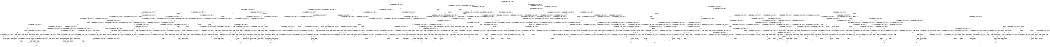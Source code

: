 digraph BCG {
size = "7, 10.5";
center = TRUE;
node [shape = circle];
0 [peripheries = 2];
0 -> 1 [label = "EX !0 !ATOMIC_EXCH_BRANCH (1, +1, TRUE, +0, 3, TRUE) !{}"];
0 -> 2 [label = "EX !2 !ATOMIC_EXCH_BRANCH (1, +1, TRUE, +1, 1, FALSE) !{}"];
0 -> 3 [label = "EX !1 !ATOMIC_EXCH_BRANCH (1, +0, TRUE, +0, 1, TRUE) !{}"];
1 -> 4 [label = "EX !2 !ATOMIC_EXCH_BRANCH (1, +1, TRUE, +1, 1, TRUE) !{0}"];
1 -> 5 [label = "EX !1 !ATOMIC_EXCH_BRANCH (1, +0, TRUE, +0, 1, FALSE) !{0}"];
1 -> 6 [label = "TERMINATE !0"];
2 -> 7 [label = "EX !0 !ATOMIC_EXCH_BRANCH (1, +1, TRUE, +0, 3, FALSE) !{0, 1, 2}"];
2 -> 8 [label = "EX !1 !ATOMIC_EXCH_BRANCH (1, +0, TRUE, +0, 1, FALSE) !{0, 1, 2}"];
2 -> 9 [label = "TERMINATE !2"];
2 -> 10 [label = "EX !0 !ATOMIC_EXCH_BRANCH (1, +1, TRUE, +0, 3, FALSE) !{0, 1, 2}"];
3 -> 11 [label = "EX !1 !ATOMIC_EXCH_BRANCH (1, +0, TRUE, +0, 1, TRUE) !{0, 1}"];
3 -> 12 [label = "EX !0 !ATOMIC_EXCH_BRANCH (1, +1, TRUE, +0, 3, TRUE) !{0, 1}"];
3 -> 13 [label = "EX !2 !ATOMIC_EXCH_BRANCH (1, +1, TRUE, +1, 1, FALSE) !{0, 1}"];
3 -> 14 [label = "EX !0 !ATOMIC_EXCH_BRANCH (1, +1, TRUE, +0, 3, TRUE) !{0, 1}"];
4 -> 15 [label = "EX !2 !ATOMIC_EXCH_BRANCH (1, +1, TRUE, +1, 1, TRUE) !{0, 1, 2}"];
4 -> 16 [label = "EX !1 !ATOMIC_EXCH_BRANCH (1, +0, TRUE, +0, 1, FALSE) !{0, 1, 2}"];
4 -> 17 [label = "TERMINATE !0"];
5 -> 18 [label = "EX !2 !ATOMIC_EXCH_BRANCH (1, +1, TRUE, +1, 1, FALSE) !{0, 1}"];
5 -> 19 [label = "TERMINATE !0"];
5 -> 20 [label = "TERMINATE !1"];
6 -> 21 [label = "EX !2 !ATOMIC_EXCH_BRANCH (1, +1, TRUE, +1, 1, TRUE) !{}"];
6 -> 22 [label = "EX !1 !ATOMIC_EXCH_BRANCH (1, +0, TRUE, +0, 1, FALSE) !{}"];
7 -> 23 [label = "EX !0 !ATOMIC_EXCH_BRANCH (1, +0, TRUE, +1, 1, TRUE) !{0, 1, 2}"];
7 -> 24 [label = "EX !1 !ATOMIC_EXCH_BRANCH (1, +0, TRUE, +0, 1, FALSE) !{0, 1, 2}"];
7 -> 25 [label = "TERMINATE !2"];
7 -> 26 [label = "EX !0 !ATOMIC_EXCH_BRANCH (1, +0, TRUE, +1, 1, TRUE) !{0, 1, 2}"];
8 -> 27 [label = "EX !0 !ATOMIC_EXCH_BRANCH (1, +1, TRUE, +0, 3, TRUE) !{0, 1, 2}"];
8 -> 28 [label = "TERMINATE !2"];
8 -> 29 [label = "TERMINATE !1"];
8 -> 30 [label = "EX !0 !ATOMIC_EXCH_BRANCH (1, +1, TRUE, +0, 3, TRUE) !{0, 1, 2}"];
9 -> 31 [label = "EX !0 !ATOMIC_EXCH_BRANCH (1, +1, TRUE, +0, 3, FALSE) !{0, 1}"];
9 -> 32 [label = "EX !1 !ATOMIC_EXCH_BRANCH (1, +0, TRUE, +0, 1, FALSE) !{0, 1}"];
9 -> 33 [label = "EX !0 !ATOMIC_EXCH_BRANCH (1, +1, TRUE, +0, 3, FALSE) !{0, 1}"];
10 -> 34 [label = "EX !1 !ATOMIC_EXCH_BRANCH (1, +0, TRUE, +0, 1, FALSE) !{0, 1, 2}"];
10 -> 26 [label = "EX !0 !ATOMIC_EXCH_BRANCH (1, +0, TRUE, +1, 1, TRUE) !{0, 1, 2}"];
10 -> 35 [label = "EX !1 !ATOMIC_EXCH_BRANCH (1, +0, TRUE, +0, 1, FALSE) !{0, 1, 2}"];
10 -> 36 [label = "TERMINATE !2"];
11 -> 11 [label = "EX !1 !ATOMIC_EXCH_BRANCH (1, +0, TRUE, +0, 1, TRUE) !{0, 1}"];
11 -> 12 [label = "EX !0 !ATOMIC_EXCH_BRANCH (1, +1, TRUE, +0, 3, TRUE) !{0, 1}"];
11 -> 13 [label = "EX !2 !ATOMIC_EXCH_BRANCH (1, +1, TRUE, +1, 1, FALSE) !{0, 1}"];
11 -> 14 [label = "EX !0 !ATOMIC_EXCH_BRANCH (1, +1, TRUE, +0, 3, TRUE) !{0, 1}"];
12 -> 37 [label = "EX !1 !ATOMIC_EXCH_BRANCH (1, +0, TRUE, +0, 1, FALSE) !{0, 1}"];
12 -> 38 [label = "EX !2 !ATOMIC_EXCH_BRANCH (1, +1, TRUE, +1, 1, TRUE) !{0, 1}"];
12 -> 39 [label = "TERMINATE !0"];
13 -> 8 [label = "EX !1 !ATOMIC_EXCH_BRANCH (1, +0, TRUE, +0, 1, FALSE) !{0, 1, 2}"];
13 -> 40 [label = "EX !0 !ATOMIC_EXCH_BRANCH (1, +1, TRUE, +0, 3, FALSE) !{0, 1, 2}"];
13 -> 41 [label = "TERMINATE !2"];
13 -> 42 [label = "EX !0 !ATOMIC_EXCH_BRANCH (1, +1, TRUE, +0, 3, FALSE) !{0, 1, 2}"];
14 -> 43 [label = "EX !1 !ATOMIC_EXCH_BRANCH (1, +0, TRUE, +0, 1, FALSE) !{0, 1}"];
14 -> 44 [label = "EX !1 !ATOMIC_EXCH_BRANCH (1, +0, TRUE, +0, 1, FALSE) !{0, 1}"];
14 -> 45 [label = "EX !2 !ATOMIC_EXCH_BRANCH (1, +1, TRUE, +1, 1, TRUE) !{0, 1}"];
14 -> 46 [label = "TERMINATE !0"];
15 -> 15 [label = "EX !2 !ATOMIC_EXCH_BRANCH (1, +1, TRUE, +1, 1, TRUE) !{0, 1, 2}"];
15 -> 16 [label = "EX !1 !ATOMIC_EXCH_BRANCH (1, +0, TRUE, +0, 1, FALSE) !{0, 1, 2}"];
15 -> 17 [label = "TERMINATE !0"];
16 -> 27 [label = "EX !2 !ATOMIC_EXCH_BRANCH (1, +1, TRUE, +1, 1, FALSE) !{0, 1, 2}"];
16 -> 47 [label = "TERMINATE !0"];
16 -> 48 [label = "TERMINATE !1"];
17 -> 49 [label = "EX !2 !ATOMIC_EXCH_BRANCH (1, +1, TRUE, +1, 1, TRUE) !{1, 2}"];
17 -> 50 [label = "EX !1 !ATOMIC_EXCH_BRANCH (1, +0, TRUE, +0, 1, FALSE) !{1, 2}"];
17 -> 51 [label = "EX !1 !ATOMIC_EXCH_BRANCH (1, +0, TRUE, +0, 1, FALSE) !{1, 2}"];
18 -> 52 [label = "TERMINATE !0"];
18 -> 53 [label = "TERMINATE !2"];
18 -> 54 [label = "TERMINATE !1"];
19 -> 55 [label = "EX !2 !ATOMIC_EXCH_BRANCH (1, +1, TRUE, +1, 1, FALSE) !{1}"];
19 -> 56 [label = "TERMINATE !1"];
20 -> 57 [label = "EX !2 !ATOMIC_EXCH_BRANCH (1, +1, TRUE, +1, 1, FALSE) !{0}"];
20 -> 58 [label = "TERMINATE !0"];
21 -> 49 [label = "EX !2 !ATOMIC_EXCH_BRANCH (1, +1, TRUE, +1, 1, TRUE) !{1, 2}"];
21 -> 50 [label = "EX !1 !ATOMIC_EXCH_BRANCH (1, +0, TRUE, +0, 1, FALSE) !{1, 2}"];
21 -> 51 [label = "EX !1 !ATOMIC_EXCH_BRANCH (1, +0, TRUE, +0, 1, FALSE) !{1, 2}"];
22 -> 55 [label = "EX !2 !ATOMIC_EXCH_BRANCH (1, +1, TRUE, +1, 1, FALSE) !{1}"];
22 -> 56 [label = "TERMINATE !1"];
23 -> 59 [label = "EX !0 !ATOMIC_EXCH_BRANCH (1, +1, TRUE, +0, 3, TRUE) !{0, 1, 2}"];
23 -> 60 [label = "EX !1 !ATOMIC_EXCH_BRANCH (1, +0, TRUE, +0, 1, TRUE) !{0, 1, 2}"];
23 -> 61 [label = "TERMINATE !2"];
23 -> 62 [label = "EX !0 !ATOMIC_EXCH_BRANCH (1, +1, TRUE, +0, 3, TRUE) !{0, 1, 2}"];
24 -> 63 [label = "EX !0 !ATOMIC_EXCH_BRANCH (1, +0, TRUE, +1, 1, FALSE) !{0, 1, 2}"];
24 -> 64 [label = "TERMINATE !2"];
24 -> 65 [label = "TERMINATE !1"];
24 -> 66 [label = "EX !0 !ATOMIC_EXCH_BRANCH (1, +0, TRUE, +1, 1, FALSE) !{0, 1, 2}"];
25 -> 67 [label = "EX !0 !ATOMIC_EXCH_BRANCH (1, +0, TRUE, +1, 1, TRUE) !{0, 1}"];
25 -> 68 [label = "EX !1 !ATOMIC_EXCH_BRANCH (1, +0, TRUE, +0, 1, FALSE) !{0, 1}"];
25 -> 69 [label = "EX !0 !ATOMIC_EXCH_BRANCH (1, +0, TRUE, +1, 1, TRUE) !{0, 1}"];
26 -> 70 [label = "EX !1 !ATOMIC_EXCH_BRANCH (1, +0, TRUE, +0, 1, TRUE) !{0, 1, 2}"];
26 -> 62 [label = "EX !0 !ATOMIC_EXCH_BRANCH (1, +1, TRUE, +0, 3, TRUE) !{0, 1, 2}"];
26 -> 71 [label = "EX !1 !ATOMIC_EXCH_BRANCH (1, +0, TRUE, +0, 1, TRUE) !{0, 1, 2}"];
26 -> 72 [label = "TERMINATE !2"];
27 -> 52 [label = "TERMINATE !0"];
27 -> 53 [label = "TERMINATE !2"];
27 -> 54 [label = "TERMINATE !1"];
28 -> 73 [label = "EX !0 !ATOMIC_EXCH_BRANCH (1, +1, TRUE, +0, 3, TRUE) !{0, 1}"];
28 -> 74 [label = "TERMINATE !1"];
28 -> 75 [label = "EX !0 !ATOMIC_EXCH_BRANCH (1, +1, TRUE, +0, 3, TRUE) !{0, 1}"];
29 -> 76 [label = "EX !0 !ATOMIC_EXCH_BRANCH (1, +1, TRUE, +0, 3, TRUE) !{0, 2}"];
29 -> 77 [label = "TERMINATE !2"];
29 -> 78 [label = "EX !0 !ATOMIC_EXCH_BRANCH (1, +1, TRUE, +0, 3, TRUE) !{0, 2}"];
30 -> 79 [label = "TERMINATE !0"];
30 -> 80 [label = "TERMINATE !2"];
30 -> 81 [label = "TERMINATE !1"];
31 -> 67 [label = "EX !0 !ATOMIC_EXCH_BRANCH (1, +0, TRUE, +1, 1, TRUE) !{0, 1}"];
31 -> 68 [label = "EX !1 !ATOMIC_EXCH_BRANCH (1, +0, TRUE, +0, 1, FALSE) !{0, 1}"];
31 -> 69 [label = "EX !0 !ATOMIC_EXCH_BRANCH (1, +0, TRUE, +1, 1, TRUE) !{0, 1}"];
32 -> 73 [label = "EX !0 !ATOMIC_EXCH_BRANCH (1, +1, TRUE, +0, 3, TRUE) !{0, 1}"];
32 -> 74 [label = "TERMINATE !1"];
32 -> 75 [label = "EX !0 !ATOMIC_EXCH_BRANCH (1, +1, TRUE, +0, 3, TRUE) !{0, 1}"];
33 -> 82 [label = "EX !1 !ATOMIC_EXCH_BRANCH (1, +0, TRUE, +0, 1, FALSE) !{0, 1}"];
33 -> 69 [label = "EX !0 !ATOMIC_EXCH_BRANCH (1, +0, TRUE, +1, 1, TRUE) !{0, 1}"];
33 -> 83 [label = "EX !1 !ATOMIC_EXCH_BRANCH (1, +0, TRUE, +0, 1, FALSE) !{0, 1}"];
34 -> 84 [label = "EX !0 !ATOMIC_EXCH_BRANCH (1, +0, TRUE, +1, 1, FALSE) !{0, 1, 2}"];
34 -> 85 [label = "TERMINATE !2"];
34 -> 86 [label = "TERMINATE !1"];
35 -> 66 [label = "EX !0 !ATOMIC_EXCH_BRANCH (1, +0, TRUE, +1, 1, FALSE) !{0, 1, 2}"];
35 -> 87 [label = "TERMINATE !2"];
35 -> 88 [label = "TERMINATE !1"];
36 -> 89 [label = "EX !0 !ATOMIC_EXCH_BRANCH (1, +0, TRUE, +1, 1, TRUE) !{0, 1}"];
36 -> 90 [label = "EX !1 !ATOMIC_EXCH_BRANCH (1, +0, TRUE, +0, 1, FALSE) !{0, 1}"];
37 -> 18 [label = "EX !2 !ATOMIC_EXCH_BRANCH (1, +1, TRUE, +1, 1, FALSE) !{0, 1}"];
37 -> 19 [label = "TERMINATE !0"];
37 -> 20 [label = "TERMINATE !1"];
38 -> 16 [label = "EX !1 !ATOMIC_EXCH_BRANCH (1, +0, TRUE, +0, 1, FALSE) !{0, 1, 2}"];
38 -> 91 [label = "EX !2 !ATOMIC_EXCH_BRANCH (1, +1, TRUE, +1, 1, TRUE) !{0, 1, 2}"];
38 -> 92 [label = "TERMINATE !0"];
39 -> 93 [label = "EX !1 !ATOMIC_EXCH_BRANCH (1, +0, TRUE, +0, 1, FALSE) !{1}"];
39 -> 94 [label = "EX !2 !ATOMIC_EXCH_BRANCH (1, +1, TRUE, +1, 1, TRUE) !{1}"];
39 -> 95 [label = "EX !1 !ATOMIC_EXCH_BRANCH (1, +0, TRUE, +0, 1, FALSE) !{1}"];
40 -> 96 [label = "EX !0 !ATOMIC_EXCH_BRANCH (1, +0, TRUE, +1, 1, TRUE) !{0, 1, 2}"];
40 -> 24 [label = "EX !1 !ATOMIC_EXCH_BRANCH (1, +0, TRUE, +0, 1, FALSE) !{0, 1, 2}"];
40 -> 97 [label = "TERMINATE !2"];
40 -> 98 [label = "EX !0 !ATOMIC_EXCH_BRANCH (1, +0, TRUE, +1, 1, TRUE) !{0, 1, 2}"];
41 -> 32 [label = "EX !1 !ATOMIC_EXCH_BRANCH (1, +0, TRUE, +0, 1, FALSE) !{0, 1}"];
41 -> 99 [label = "EX !0 !ATOMIC_EXCH_BRANCH (1, +1, TRUE, +0, 3, FALSE) !{0, 1}"];
41 -> 100 [label = "EX !0 !ATOMIC_EXCH_BRANCH (1, +1, TRUE, +0, 3, FALSE) !{0, 1}"];
42 -> 34 [label = "EX !1 !ATOMIC_EXCH_BRANCH (1, +0, TRUE, +0, 1, FALSE) !{0, 1, 2}"];
42 -> 98 [label = "EX !0 !ATOMIC_EXCH_BRANCH (1, +0, TRUE, +1, 1, TRUE) !{0, 1, 2}"];
42 -> 35 [label = "EX !1 !ATOMIC_EXCH_BRANCH (1, +0, TRUE, +0, 1, FALSE) !{0, 1, 2}"];
42 -> 101 [label = "TERMINATE !2"];
43 -> 102 [label = "EX !2 !ATOMIC_EXCH_BRANCH (1, +1, TRUE, +1, 1, FALSE) !{0, 1}"];
43 -> 103 [label = "TERMINATE !0"];
43 -> 104 [label = "TERMINATE !1"];
44 -> 105 [label = "EX !2 !ATOMIC_EXCH_BRANCH (1, +1, TRUE, +1, 1, FALSE) !{0, 1}"];
44 -> 106 [label = "TERMINATE !0"];
44 -> 107 [label = "TERMINATE !1"];
45 -> 108 [label = "EX !1 !ATOMIC_EXCH_BRANCH (1, +0, TRUE, +0, 1, FALSE) !{0, 1, 2}"];
45 -> 109 [label = "EX !2 !ATOMIC_EXCH_BRANCH (1, +1, TRUE, +1, 1, TRUE) !{0, 1, 2}"];
45 -> 110 [label = "TERMINATE !0"];
46 -> 111 [label = "EX !1 !ATOMIC_EXCH_BRANCH (1, +0, TRUE, +0, 1, FALSE) !{1}"];
46 -> 112 [label = "EX !2 !ATOMIC_EXCH_BRANCH (1, +1, TRUE, +1, 1, TRUE) !{1}"];
47 -> 113 [label = "EX !2 !ATOMIC_EXCH_BRANCH (1, +1, TRUE, +1, 1, FALSE) !{1, 2}"];
47 -> 114 [label = "TERMINATE !1"];
48 -> 76 [label = "EX !2 !ATOMIC_EXCH_BRANCH (1, +1, TRUE, +1, 1, FALSE) !{0, 2}"];
48 -> 115 [label = "TERMINATE !0"];
49 -> 49 [label = "EX !2 !ATOMIC_EXCH_BRANCH (1, +1, TRUE, +1, 1, TRUE) !{1, 2}"];
49 -> 50 [label = "EX !1 !ATOMIC_EXCH_BRANCH (1, +0, TRUE, +0, 1, FALSE) !{1, 2}"];
49 -> 51 [label = "EX !1 !ATOMIC_EXCH_BRANCH (1, +0, TRUE, +0, 1, FALSE) !{1, 2}"];
50 -> 113 [label = "EX !2 !ATOMIC_EXCH_BRANCH (1, +1, TRUE, +1, 1, FALSE) !{1, 2}"];
50 -> 114 [label = "TERMINATE !1"];
51 -> 116 [label = "EX !2 !ATOMIC_EXCH_BRANCH (1, +1, TRUE, +1, 1, FALSE) !{1, 2}"];
51 -> 117 [label = "EX !2 !ATOMIC_EXCH_BRANCH (1, +1, TRUE, +1, 1, FALSE) !{1, 2}"];
51 -> 118 [label = "TERMINATE !1"];
52 -> 119 [label = "TERMINATE !2"];
52 -> 120 [label = "TERMINATE !1"];
53 -> 121 [label = "TERMINATE !0"];
53 -> 122 [label = "TERMINATE !1"];
54 -> 123 [label = "TERMINATE !0"];
54 -> 124 [label = "TERMINATE !2"];
55 -> 119 [label = "TERMINATE !2"];
55 -> 120 [label = "TERMINATE !1"];
56 -> 125 [label = "EX !2 !ATOMIC_EXCH_BRANCH (1, +1, TRUE, +1, 1, FALSE) !{}"];
57 -> 123 [label = "TERMINATE !0"];
57 -> 124 [label = "TERMINATE !2"];
58 -> 125 [label = "EX !2 !ATOMIC_EXCH_BRANCH (1, +1, TRUE, +1, 1, FALSE) !{}"];
59 -> 126 [label = "EX !1 !ATOMIC_EXCH_BRANCH (1, +0, TRUE, +0, 1, FALSE) !{0, 1, 2}"];
59 -> 127 [label = "TERMINATE !0"];
59 -> 128 [label = "TERMINATE !2"];
60 -> 129 [label = "EX !0 !ATOMIC_EXCH_BRANCH (1, +1, TRUE, +0, 3, TRUE) !{0, 1, 2}"];
60 -> 60 [label = "EX !1 !ATOMIC_EXCH_BRANCH (1, +0, TRUE, +0, 1, TRUE) !{0, 1, 2}"];
60 -> 130 [label = "TERMINATE !2"];
60 -> 131 [label = "EX !0 !ATOMIC_EXCH_BRANCH (1, +1, TRUE, +0, 3, TRUE) !{0, 1, 2}"];
61 -> 132 [label = "EX !0 !ATOMIC_EXCH_BRANCH (1, +1, TRUE, +0, 3, TRUE) !{0, 1}"];
61 -> 133 [label = "EX !1 !ATOMIC_EXCH_BRANCH (1, +0, TRUE, +0, 1, TRUE) !{0, 1}"];
61 -> 134 [label = "EX !0 !ATOMIC_EXCH_BRANCH (1, +1, TRUE, +0, 3, TRUE) !{0, 1}"];
62 -> 135 [label = "EX !1 !ATOMIC_EXCH_BRANCH (1, +0, TRUE, +0, 1, FALSE) !{0, 1, 2}"];
62 -> 136 [label = "EX !1 !ATOMIC_EXCH_BRANCH (1, +0, TRUE, +0, 1, FALSE) !{0, 1, 2}"];
62 -> 137 [label = "TERMINATE !0"];
62 -> 138 [label = "TERMINATE !2"];
63 -> 139 [label = "TERMINATE !0"];
63 -> 140 [label = "TERMINATE !2"];
63 -> 141 [label = "TERMINATE !1"];
64 -> 142 [label = "EX !0 !ATOMIC_EXCH_BRANCH (1, +0, TRUE, +1, 1, FALSE) !{0, 1}"];
64 -> 143 [label = "TERMINATE !1"];
64 -> 144 [label = "EX !0 !ATOMIC_EXCH_BRANCH (1, +0, TRUE, +1, 1, FALSE) !{0, 1}"];
65 -> 145 [label = "EX !0 !ATOMIC_EXCH_BRANCH (1, +0, TRUE, +1, 1, FALSE) !{0, 2}"];
65 -> 146 [label = "TERMINATE !2"];
65 -> 147 [label = "EX !0 !ATOMIC_EXCH_BRANCH (1, +0, TRUE, +1, 1, FALSE) !{0, 2}"];
66 -> 148 [label = "TERMINATE !0"];
66 -> 149 [label = "TERMINATE !2"];
66 -> 150 [label = "TERMINATE !1"];
67 -> 132 [label = "EX !0 !ATOMIC_EXCH_BRANCH (1, +1, TRUE, +0, 3, TRUE) !{0, 1}"];
67 -> 133 [label = "EX !1 !ATOMIC_EXCH_BRANCH (1, +0, TRUE, +0, 1, TRUE) !{0, 1}"];
67 -> 134 [label = "EX !0 !ATOMIC_EXCH_BRANCH (1, +1, TRUE, +0, 3, TRUE) !{0, 1}"];
68 -> 142 [label = "EX !0 !ATOMIC_EXCH_BRANCH (1, +0, TRUE, +1, 1, FALSE) !{0, 1}"];
68 -> 143 [label = "TERMINATE !1"];
68 -> 144 [label = "EX !0 !ATOMIC_EXCH_BRANCH (1, +0, TRUE, +1, 1, FALSE) !{0, 1}"];
69 -> 151 [label = "EX !1 !ATOMIC_EXCH_BRANCH (1, +0, TRUE, +0, 1, TRUE) !{0, 1}"];
69 -> 134 [label = "EX !0 !ATOMIC_EXCH_BRANCH (1, +1, TRUE, +0, 3, TRUE) !{0, 1}"];
69 -> 152 [label = "EX !1 !ATOMIC_EXCH_BRANCH (1, +0, TRUE, +0, 1, TRUE) !{0, 1}"];
70 -> 153 [label = "EX !0 !ATOMIC_EXCH_BRANCH (1, +1, TRUE, +0, 3, TRUE) !{0, 1, 2}"];
70 -> 70 [label = "EX !1 !ATOMIC_EXCH_BRANCH (1, +0, TRUE, +0, 1, TRUE) !{0, 1, 2}"];
70 -> 154 [label = "TERMINATE !2"];
71 -> 70 [label = "EX !1 !ATOMIC_EXCH_BRANCH (1, +0, TRUE, +0, 1, TRUE) !{0, 1, 2}"];
71 -> 131 [label = "EX !0 !ATOMIC_EXCH_BRANCH (1, +1, TRUE, +0, 3, TRUE) !{0, 1, 2}"];
71 -> 71 [label = "EX !1 !ATOMIC_EXCH_BRANCH (1, +0, TRUE, +0, 1, TRUE) !{0, 1, 2}"];
71 -> 155 [label = "TERMINATE !2"];
72 -> 156 [label = "EX !0 !ATOMIC_EXCH_BRANCH (1, +1, TRUE, +0, 3, TRUE) !{0, 1}"];
72 -> 157 [label = "EX !1 !ATOMIC_EXCH_BRANCH (1, +0, TRUE, +0, 1, TRUE) !{0, 1}"];
73 -> 121 [label = "TERMINATE !0"];
73 -> 122 [label = "TERMINATE !1"];
74 -> 158 [label = "EX !0 !ATOMIC_EXCH_BRANCH (1, +1, TRUE, +0, 3, TRUE) !{0}"];
74 -> 159 [label = "EX !0 !ATOMIC_EXCH_BRANCH (1, +1, TRUE, +0, 3, TRUE) !{0}"];
75 -> 160 [label = "TERMINATE !0"];
75 -> 161 [label = "TERMINATE !1"];
76 -> 123 [label = "TERMINATE !0"];
76 -> 124 [label = "TERMINATE !2"];
77 -> 158 [label = "EX !0 !ATOMIC_EXCH_BRANCH (1, +1, TRUE, +0, 3, TRUE) !{0}"];
77 -> 159 [label = "EX !0 !ATOMIC_EXCH_BRANCH (1, +1, TRUE, +0, 3, TRUE) !{0}"];
78 -> 162 [label = "TERMINATE !0"];
78 -> 163 [label = "TERMINATE !2"];
79 -> 164 [label = "TERMINATE !2"];
79 -> 165 [label = "TERMINATE !1"];
80 -> 166 [label = "TERMINATE !0"];
80 -> 167 [label = "TERMINATE !1"];
81 -> 168 [label = "TERMINATE !0"];
81 -> 169 [label = "TERMINATE !2"];
82 -> 170 [label = "EX !0 !ATOMIC_EXCH_BRANCH (1, +0, TRUE, +1, 1, FALSE) !{0, 1}"];
82 -> 171 [label = "TERMINATE !1"];
82 -> 144 [label = "EX !0 !ATOMIC_EXCH_BRANCH (1, +0, TRUE, +1, 1, FALSE) !{0, 1}"];
83 -> 144 [label = "EX !0 !ATOMIC_EXCH_BRANCH (1, +0, TRUE, +1, 1, FALSE) !{0, 1}"];
83 -> 172 [label = "TERMINATE !1"];
84 -> 173 [label = "TERMINATE !0"];
84 -> 174 [label = "TERMINATE !2"];
84 -> 175 [label = "TERMINATE !1"];
85 -> 176 [label = "EX !0 !ATOMIC_EXCH_BRANCH (1, +0, TRUE, +1, 1, FALSE) !{0, 1}"];
85 -> 177 [label = "TERMINATE !1"];
86 -> 178 [label = "EX !0 !ATOMIC_EXCH_BRANCH (1, +0, TRUE, +1, 1, FALSE) !{0, 2}"];
86 -> 179 [label = "TERMINATE !2"];
87 -> 180 [label = "EX !0 !ATOMIC_EXCH_BRANCH (1, +0, TRUE, +1, 1, FALSE) !{0, 1}"];
87 -> 181 [label = "TERMINATE !1"];
88 -> 182 [label = "EX !0 !ATOMIC_EXCH_BRANCH (1, +0, TRUE, +1, 1, FALSE) !{0, 2}"];
88 -> 183 [label = "TERMINATE !2"];
89 -> 156 [label = "EX !0 !ATOMIC_EXCH_BRANCH (1, +1, TRUE, +0, 3, TRUE) !{0, 1}"];
89 -> 157 [label = "EX !1 !ATOMIC_EXCH_BRANCH (1, +0, TRUE, +0, 1, TRUE) !{0, 1}"];
90 -> 180 [label = "EX !0 !ATOMIC_EXCH_BRANCH (1, +0, TRUE, +1, 1, FALSE) !{0, 1}"];
90 -> 181 [label = "TERMINATE !1"];
91 -> 16 [label = "EX !1 !ATOMIC_EXCH_BRANCH (1, +0, TRUE, +0, 1, FALSE) !{0, 1, 2}"];
91 -> 91 [label = "EX !2 !ATOMIC_EXCH_BRANCH (1, +1, TRUE, +1, 1, TRUE) !{0, 1, 2}"];
91 -> 92 [label = "TERMINATE !0"];
92 -> 50 [label = "EX !1 !ATOMIC_EXCH_BRANCH (1, +0, TRUE, +0, 1, FALSE) !{1, 2}"];
92 -> 184 [label = "EX !2 !ATOMIC_EXCH_BRANCH (1, +1, TRUE, +1, 1, TRUE) !{1, 2}"];
92 -> 51 [label = "EX !1 !ATOMIC_EXCH_BRANCH (1, +0, TRUE, +0, 1, FALSE) !{1, 2}"];
93 -> 55 [label = "EX !2 !ATOMIC_EXCH_BRANCH (1, +1, TRUE, +1, 1, FALSE) !{1}"];
93 -> 56 [label = "TERMINATE !1"];
94 -> 50 [label = "EX !1 !ATOMIC_EXCH_BRANCH (1, +0, TRUE, +0, 1, FALSE) !{1, 2}"];
94 -> 184 [label = "EX !2 !ATOMIC_EXCH_BRANCH (1, +1, TRUE, +1, 1, TRUE) !{1, 2}"];
94 -> 51 [label = "EX !1 !ATOMIC_EXCH_BRANCH (1, +0, TRUE, +0, 1, FALSE) !{1, 2}"];
95 -> 185 [label = "EX !2 !ATOMIC_EXCH_BRANCH (1, +1, TRUE, +1, 1, FALSE) !{1}"];
95 -> 186 [label = "TERMINATE !1"];
96 -> 129 [label = "EX !0 !ATOMIC_EXCH_BRANCH (1, +1, TRUE, +0, 3, TRUE) !{0, 1, 2}"];
96 -> 60 [label = "EX !1 !ATOMIC_EXCH_BRANCH (1, +0, TRUE, +0, 1, TRUE) !{0, 1, 2}"];
96 -> 130 [label = "TERMINATE !2"];
96 -> 131 [label = "EX !0 !ATOMIC_EXCH_BRANCH (1, +1, TRUE, +0, 3, TRUE) !{0, 1, 2}"];
97 -> 187 [label = "EX !0 !ATOMIC_EXCH_BRANCH (1, +0, TRUE, +1, 1, TRUE) !{0, 1}"];
97 -> 68 [label = "EX !1 !ATOMIC_EXCH_BRANCH (1, +0, TRUE, +0, 1, FALSE) !{0, 1}"];
97 -> 188 [label = "EX !0 !ATOMIC_EXCH_BRANCH (1, +0, TRUE, +1, 1, TRUE) !{0, 1}"];
98 -> 70 [label = "EX !1 !ATOMIC_EXCH_BRANCH (1, +0, TRUE, +0, 1, TRUE) !{0, 1, 2}"];
98 -> 131 [label = "EX !0 !ATOMIC_EXCH_BRANCH (1, +1, TRUE, +0, 3, TRUE) !{0, 1, 2}"];
98 -> 71 [label = "EX !1 !ATOMIC_EXCH_BRANCH (1, +0, TRUE, +0, 1, TRUE) !{0, 1, 2}"];
98 -> 155 [label = "TERMINATE !2"];
99 -> 187 [label = "EX !0 !ATOMIC_EXCH_BRANCH (1, +0, TRUE, +1, 1, TRUE) !{0, 1}"];
99 -> 68 [label = "EX !1 !ATOMIC_EXCH_BRANCH (1, +0, TRUE, +0, 1, FALSE) !{0, 1}"];
99 -> 188 [label = "EX !0 !ATOMIC_EXCH_BRANCH (1, +0, TRUE, +1, 1, TRUE) !{0, 1}"];
100 -> 82 [label = "EX !1 !ATOMIC_EXCH_BRANCH (1, +0, TRUE, +0, 1, FALSE) !{0, 1}"];
100 -> 188 [label = "EX !0 !ATOMIC_EXCH_BRANCH (1, +0, TRUE, +1, 1, TRUE) !{0, 1}"];
100 -> 83 [label = "EX !1 !ATOMIC_EXCH_BRANCH (1, +0, TRUE, +0, 1, FALSE) !{0, 1}"];
101 -> 189 [label = "EX !0 !ATOMIC_EXCH_BRANCH (1, +0, TRUE, +1, 1, TRUE) !{0, 1}"];
101 -> 90 [label = "EX !1 !ATOMIC_EXCH_BRANCH (1, +0, TRUE, +0, 1, FALSE) !{0, 1}"];
102 -> 190 [label = "TERMINATE !0"];
102 -> 191 [label = "TERMINATE !2"];
102 -> 192 [label = "TERMINATE !1"];
103 -> 193 [label = "EX !2 !ATOMIC_EXCH_BRANCH (1, +1, TRUE, +1, 1, FALSE) !{1}"];
103 -> 194 [label = "TERMINATE !1"];
104 -> 195 [label = "EX !2 !ATOMIC_EXCH_BRANCH (1, +1, TRUE, +1, 1, FALSE) !{0}"];
104 -> 196 [label = "TERMINATE !0"];
105 -> 197 [label = "TERMINATE !0"];
105 -> 198 [label = "TERMINATE !2"];
105 -> 199 [label = "TERMINATE !1"];
106 -> 200 [label = "EX !2 !ATOMIC_EXCH_BRANCH (1, +1, TRUE, +1, 1, FALSE) !{1}"];
106 -> 201 [label = "TERMINATE !1"];
107 -> 202 [label = "EX !2 !ATOMIC_EXCH_BRANCH (1, +1, TRUE, +1, 1, FALSE) !{0}"];
107 -> 203 [label = "TERMINATE !0"];
108 -> 204 [label = "EX !2 !ATOMIC_EXCH_BRANCH (1, +1, TRUE, +1, 1, FALSE) !{0, 1, 2}"];
108 -> 205 [label = "TERMINATE !0"];
108 -> 206 [label = "TERMINATE !1"];
109 -> 108 [label = "EX !1 !ATOMIC_EXCH_BRANCH (1, +0, TRUE, +0, 1, FALSE) !{0, 1, 2}"];
109 -> 109 [label = "EX !2 !ATOMIC_EXCH_BRANCH (1, +1, TRUE, +1, 1, TRUE) !{0, 1, 2}"];
109 -> 110 [label = "TERMINATE !0"];
110 -> 207 [label = "EX !1 !ATOMIC_EXCH_BRANCH (1, +0, TRUE, +0, 1, FALSE) !{1, 2}"];
110 -> 208 [label = "EX !2 !ATOMIC_EXCH_BRANCH (1, +1, TRUE, +1, 1, TRUE) !{1, 2}"];
111 -> 200 [label = "EX !2 !ATOMIC_EXCH_BRANCH (1, +1, TRUE, +1, 1, FALSE) !{1}"];
111 -> 201 [label = "TERMINATE !1"];
112 -> 207 [label = "EX !1 !ATOMIC_EXCH_BRANCH (1, +0, TRUE, +0, 1, FALSE) !{1, 2}"];
112 -> 208 [label = "EX !2 !ATOMIC_EXCH_BRANCH (1, +1, TRUE, +1, 1, TRUE) !{1, 2}"];
113 -> 119 [label = "TERMINATE !2"];
113 -> 120 [label = "TERMINATE !1"];
114 -> 209 [label = "EX !2 !ATOMIC_EXCH_BRANCH (1, +1, TRUE, +1, 1, FALSE) !{2}"];
114 -> 210 [label = "EX !2 !ATOMIC_EXCH_BRANCH (1, +1, TRUE, +1, 1, FALSE) !{2}"];
115 -> 209 [label = "EX !2 !ATOMIC_EXCH_BRANCH (1, +1, TRUE, +1, 1, FALSE) !{2}"];
115 -> 210 [label = "EX !2 !ATOMIC_EXCH_BRANCH (1, +1, TRUE, +1, 1, FALSE) !{2}"];
116 -> 211 [label = "TERMINATE !2"];
116 -> 212 [label = "TERMINATE !1"];
117 -> 213 [label = "TERMINATE !2"];
117 -> 214 [label = "TERMINATE !1"];
118 -> 215 [label = "EX !2 !ATOMIC_EXCH_BRANCH (1, +1, TRUE, +1, 1, FALSE) !{2}"];
119 -> 216 [label = "TERMINATE !1"];
120 -> 217 [label = "TERMINATE !2"];
121 -> 216 [label = "TERMINATE !1"];
122 -> 218 [label = "TERMINATE !0"];
123 -> 217 [label = "TERMINATE !2"];
124 -> 218 [label = "TERMINATE !0"];
125 -> 217 [label = "TERMINATE !2"];
126 -> 139 [label = "TERMINATE !0"];
126 -> 140 [label = "TERMINATE !2"];
126 -> 141 [label = "TERMINATE !1"];
127 -> 219 [label = "EX !1 !ATOMIC_EXCH_BRANCH (1, +0, TRUE, +0, 1, FALSE) !{1, 2}"];
127 -> 220 [label = "TERMINATE !2"];
127 -> 221 [label = "EX !1 !ATOMIC_EXCH_BRANCH (1, +0, TRUE, +0, 1, FALSE) !{1, 2}"];
128 -> 222 [label = "EX !1 !ATOMIC_EXCH_BRANCH (1, +0, TRUE, +0, 1, FALSE) !{0, 1}"];
128 -> 223 [label = "TERMINATE !0"];
129 -> 126 [label = "EX !1 !ATOMIC_EXCH_BRANCH (1, +0, TRUE, +0, 1, FALSE) !{0, 1, 2}"];
129 -> 224 [label = "TERMINATE !0"];
129 -> 225 [label = "TERMINATE !2"];
130 -> 226 [label = "EX !0 !ATOMIC_EXCH_BRANCH (1, +1, TRUE, +0, 3, TRUE) !{0, 1}"];
130 -> 133 [label = "EX !1 !ATOMIC_EXCH_BRANCH (1, +0, TRUE, +0, 1, TRUE) !{0, 1}"];
130 -> 227 [label = "EX !0 !ATOMIC_EXCH_BRANCH (1, +1, TRUE, +0, 3, TRUE) !{0, 1}"];
131 -> 135 [label = "EX !1 !ATOMIC_EXCH_BRANCH (1, +0, TRUE, +0, 1, FALSE) !{0, 1, 2}"];
131 -> 136 [label = "EX !1 !ATOMIC_EXCH_BRANCH (1, +0, TRUE, +0, 1, FALSE) !{0, 1, 2}"];
131 -> 228 [label = "TERMINATE !0"];
131 -> 229 [label = "TERMINATE !2"];
132 -> 222 [label = "EX !1 !ATOMIC_EXCH_BRANCH (1, +0, TRUE, +0, 1, FALSE) !{0, 1}"];
132 -> 223 [label = "TERMINATE !0"];
133 -> 226 [label = "EX !0 !ATOMIC_EXCH_BRANCH (1, +1, TRUE, +0, 3, TRUE) !{0, 1}"];
133 -> 133 [label = "EX !1 !ATOMIC_EXCH_BRANCH (1, +0, TRUE, +0, 1, TRUE) !{0, 1}"];
133 -> 227 [label = "EX !0 !ATOMIC_EXCH_BRANCH (1, +1, TRUE, +0, 3, TRUE) !{0, 1}"];
134 -> 230 [label = "EX !1 !ATOMIC_EXCH_BRANCH (1, +0, TRUE, +0, 1, FALSE) !{0, 1}"];
134 -> 231 [label = "EX !1 !ATOMIC_EXCH_BRANCH (1, +0, TRUE, +0, 1, FALSE) !{0, 1}"];
134 -> 232 [label = "TERMINATE !0"];
135 -> 173 [label = "TERMINATE !0"];
135 -> 174 [label = "TERMINATE !2"];
135 -> 175 [label = "TERMINATE !1"];
136 -> 148 [label = "TERMINATE !0"];
136 -> 149 [label = "TERMINATE !2"];
136 -> 150 [label = "TERMINATE !1"];
137 -> 233 [label = "EX !1 !ATOMIC_EXCH_BRANCH (1, +0, TRUE, +0, 1, FALSE) !{1, 2}"];
137 -> 234 [label = "TERMINATE !2"];
138 -> 235 [label = "EX !1 !ATOMIC_EXCH_BRANCH (1, +0, TRUE, +0, 1, FALSE) !{0, 1}"];
138 -> 236 [label = "TERMINATE !0"];
139 -> 237 [label = "TERMINATE !2"];
139 -> 238 [label = "TERMINATE !1"];
140 -> 239 [label = "TERMINATE !0"];
140 -> 240 [label = "TERMINATE !1"];
141 -> 241 [label = "TERMINATE !0"];
141 -> 242 [label = "TERMINATE !2"];
142 -> 239 [label = "TERMINATE !0"];
142 -> 240 [label = "TERMINATE !1"];
143 -> 243 [label = "EX !0 !ATOMIC_EXCH_BRANCH (1, +0, TRUE, +1, 1, FALSE) !{0}"];
143 -> 244 [label = "EX !0 !ATOMIC_EXCH_BRANCH (1, +0, TRUE, +1, 1, FALSE) !{0}"];
144 -> 245 [label = "TERMINATE !0"];
144 -> 246 [label = "TERMINATE !1"];
145 -> 241 [label = "TERMINATE !0"];
145 -> 242 [label = "TERMINATE !2"];
146 -> 243 [label = "EX !0 !ATOMIC_EXCH_BRANCH (1, +0, TRUE, +1, 1, FALSE) !{0}"];
146 -> 244 [label = "EX !0 !ATOMIC_EXCH_BRANCH (1, +0, TRUE, +1, 1, FALSE) !{0}"];
147 -> 247 [label = "TERMINATE !0"];
147 -> 248 [label = "TERMINATE !2"];
148 -> 249 [label = "TERMINATE !2"];
148 -> 250 [label = "TERMINATE !1"];
149 -> 251 [label = "TERMINATE !0"];
149 -> 252 [label = "TERMINATE !1"];
150 -> 253 [label = "TERMINATE !0"];
150 -> 254 [label = "TERMINATE !2"];
151 -> 255 [label = "EX !0 !ATOMIC_EXCH_BRANCH (1, +1, TRUE, +0, 3, TRUE) !{0, 1}"];
151 -> 151 [label = "EX !1 !ATOMIC_EXCH_BRANCH (1, +0, TRUE, +0, 1, TRUE) !{0, 1}"];
151 -> 227 [label = "EX !0 !ATOMIC_EXCH_BRANCH (1, +1, TRUE, +0, 3, TRUE) !{0, 1}"];
152 -> 151 [label = "EX !1 !ATOMIC_EXCH_BRANCH (1, +0, TRUE, +0, 1, TRUE) !{0, 1}"];
152 -> 227 [label = "EX !0 !ATOMIC_EXCH_BRANCH (1, +1, TRUE, +0, 3, TRUE) !{0, 1}"];
152 -> 152 [label = "EX !1 !ATOMIC_EXCH_BRANCH (1, +0, TRUE, +0, 1, TRUE) !{0, 1}"];
153 -> 135 [label = "EX !1 !ATOMIC_EXCH_BRANCH (1, +0, TRUE, +0, 1, FALSE) !{0, 1, 2}"];
153 -> 256 [label = "TERMINATE !0"];
153 -> 257 [label = "TERMINATE !2"];
154 -> 258 [label = "EX !0 !ATOMIC_EXCH_BRANCH (1, +1, TRUE, +0, 3, TRUE) !{0, 1}"];
154 -> 259 [label = "EX !1 !ATOMIC_EXCH_BRANCH (1, +0, TRUE, +0, 1, TRUE) !{0, 1}"];
155 -> 260 [label = "EX !0 !ATOMIC_EXCH_BRANCH (1, +1, TRUE, +0, 3, TRUE) !{0, 1}"];
155 -> 157 [label = "EX !1 !ATOMIC_EXCH_BRANCH (1, +0, TRUE, +0, 1, TRUE) !{0, 1}"];
156 -> 235 [label = "EX !1 !ATOMIC_EXCH_BRANCH (1, +0, TRUE, +0, 1, FALSE) !{0, 1}"];
156 -> 236 [label = "TERMINATE !0"];
157 -> 260 [label = "EX !0 !ATOMIC_EXCH_BRANCH (1, +1, TRUE, +0, 3, TRUE) !{0, 1}"];
157 -> 157 [label = "EX !1 !ATOMIC_EXCH_BRANCH (1, +0, TRUE, +0, 1, TRUE) !{0, 1}"];
158 -> 218 [label = "TERMINATE !0"];
159 -> 261 [label = "TERMINATE !0"];
160 -> 262 [label = "TERMINATE !1"];
161 -> 263 [label = "TERMINATE !0"];
162 -> 264 [label = "TERMINATE !2"];
163 -> 265 [label = "TERMINATE !0"];
164 -> 266 [label = "TERMINATE !1"];
165 -> 267 [label = "TERMINATE !2"];
166 -> 266 [label = "TERMINATE !1"];
167 -> 268 [label = "TERMINATE !0"];
168 -> 267 [label = "TERMINATE !2"];
169 -> 268 [label = "TERMINATE !0"];
170 -> 269 [label = "TERMINATE !0"];
170 -> 270 [label = "TERMINATE !1"];
171 -> 271 [label = "EX !0 !ATOMIC_EXCH_BRANCH (1, +0, TRUE, +1, 1, FALSE) !{0}"];
172 -> 272 [label = "EX !0 !ATOMIC_EXCH_BRANCH (1, +0, TRUE, +1, 1, FALSE) !{0}"];
173 -> 273 [label = "TERMINATE !2"];
173 -> 274 [label = "TERMINATE !1"];
174 -> 275 [label = "TERMINATE !0"];
174 -> 276 [label = "TERMINATE !1"];
175 -> 277 [label = "TERMINATE !0"];
175 -> 278 [label = "TERMINATE !2"];
176 -> 275 [label = "TERMINATE !0"];
176 -> 276 [label = "TERMINATE !1"];
177 -> 279 [label = "EX !0 !ATOMIC_EXCH_BRANCH (1, +0, TRUE, +1, 1, FALSE) !{0}"];
178 -> 277 [label = "TERMINATE !0"];
178 -> 278 [label = "TERMINATE !2"];
179 -> 279 [label = "EX !0 !ATOMIC_EXCH_BRANCH (1, +0, TRUE, +1, 1, FALSE) !{0}"];
180 -> 251 [label = "TERMINATE !0"];
180 -> 252 [label = "TERMINATE !1"];
181 -> 280 [label = "EX !0 !ATOMIC_EXCH_BRANCH (1, +0, TRUE, +1, 1, FALSE) !{0}"];
182 -> 253 [label = "TERMINATE !0"];
182 -> 254 [label = "TERMINATE !2"];
183 -> 280 [label = "EX !0 !ATOMIC_EXCH_BRANCH (1, +0, TRUE, +1, 1, FALSE) !{0}"];
184 -> 50 [label = "EX !1 !ATOMIC_EXCH_BRANCH (1, +0, TRUE, +0, 1, FALSE) !{1, 2}"];
184 -> 184 [label = "EX !2 !ATOMIC_EXCH_BRANCH (1, +1, TRUE, +1, 1, TRUE) !{1, 2}"];
184 -> 51 [label = "EX !1 !ATOMIC_EXCH_BRANCH (1, +0, TRUE, +0, 1, FALSE) !{1, 2}"];
185 -> 281 [label = "TERMINATE !2"];
185 -> 282 [label = "TERMINATE !1"];
186 -> 283 [label = "EX !2 !ATOMIC_EXCH_BRANCH (1, +1, TRUE, +1, 1, FALSE) !{}"];
187 -> 226 [label = "EX !0 !ATOMIC_EXCH_BRANCH (1, +1, TRUE, +0, 3, TRUE) !{0, 1}"];
187 -> 133 [label = "EX !1 !ATOMIC_EXCH_BRANCH (1, +0, TRUE, +0, 1, TRUE) !{0, 1}"];
187 -> 227 [label = "EX !0 !ATOMIC_EXCH_BRANCH (1, +1, TRUE, +0, 3, TRUE) !{0, 1}"];
188 -> 151 [label = "EX !1 !ATOMIC_EXCH_BRANCH (1, +0, TRUE, +0, 1, TRUE) !{0, 1}"];
188 -> 227 [label = "EX !0 !ATOMIC_EXCH_BRANCH (1, +1, TRUE, +0, 3, TRUE) !{0, 1}"];
188 -> 152 [label = "EX !1 !ATOMIC_EXCH_BRANCH (1, +0, TRUE, +0, 1, TRUE) !{0, 1}"];
189 -> 260 [label = "EX !0 !ATOMIC_EXCH_BRANCH (1, +1, TRUE, +0, 3, TRUE) !{0, 1}"];
189 -> 157 [label = "EX !1 !ATOMIC_EXCH_BRANCH (1, +0, TRUE, +0, 1, TRUE) !{0, 1}"];
190 -> 284 [label = "TERMINATE !2"];
190 -> 285 [label = "TERMINATE !1"];
191 -> 286 [label = "TERMINATE !0"];
191 -> 287 [label = "TERMINATE !1"];
192 -> 288 [label = "TERMINATE !0"];
192 -> 289 [label = "TERMINATE !2"];
193 -> 284 [label = "TERMINATE !2"];
193 -> 285 [label = "TERMINATE !1"];
194 -> 290 [label = "EX !2 !ATOMIC_EXCH_BRANCH (1, +1, TRUE, +1, 1, FALSE) !{}"];
195 -> 288 [label = "TERMINATE !0"];
195 -> 289 [label = "TERMINATE !2"];
196 -> 290 [label = "EX !2 !ATOMIC_EXCH_BRANCH (1, +1, TRUE, +1, 1, FALSE) !{}"];
197 -> 291 [label = "TERMINATE !2"];
197 -> 292 [label = "TERMINATE !1"];
198 -> 160 [label = "TERMINATE !0"];
198 -> 161 [label = "TERMINATE !1"];
199 -> 293 [label = "TERMINATE !0"];
199 -> 294 [label = "TERMINATE !2"];
200 -> 291 [label = "TERMINATE !2"];
200 -> 292 [label = "TERMINATE !1"];
201 -> 295 [label = "EX !2 !ATOMIC_EXCH_BRANCH (1, +1, TRUE, +1, 1, FALSE) !{}"];
202 -> 293 [label = "TERMINATE !0"];
202 -> 294 [label = "TERMINATE !2"];
203 -> 295 [label = "EX !2 !ATOMIC_EXCH_BRANCH (1, +1, TRUE, +1, 1, FALSE) !{}"];
204 -> 197 [label = "TERMINATE !0"];
204 -> 198 [label = "TERMINATE !2"];
204 -> 199 [label = "TERMINATE !1"];
205 -> 296 [label = "EX !2 !ATOMIC_EXCH_BRANCH (1, +1, TRUE, +1, 1, FALSE) !{1, 2}"];
205 -> 297 [label = "TERMINATE !1"];
206 -> 298 [label = "EX !2 !ATOMIC_EXCH_BRANCH (1, +1, TRUE, +1, 1, FALSE) !{0, 2}"];
206 -> 299 [label = "TERMINATE !0"];
207 -> 296 [label = "EX !2 !ATOMIC_EXCH_BRANCH (1, +1, TRUE, +1, 1, FALSE) !{1, 2}"];
207 -> 297 [label = "TERMINATE !1"];
208 -> 207 [label = "EX !1 !ATOMIC_EXCH_BRANCH (1, +0, TRUE, +0, 1, FALSE) !{1, 2}"];
208 -> 208 [label = "EX !2 !ATOMIC_EXCH_BRANCH (1, +1, TRUE, +1, 1, TRUE) !{1, 2}"];
209 -> 217 [label = "TERMINATE !2"];
210 -> 300 [label = "TERMINATE !2"];
211 -> 301 [label = "TERMINATE !1"];
212 -> 302 [label = "TERMINATE !2"];
213 -> 303 [label = "TERMINATE !1"];
214 -> 304 [label = "TERMINATE !2"];
215 -> 304 [label = "TERMINATE !2"];
216 -> 305 [label = "exit"];
217 -> 305 [label = "exit"];
218 -> 305 [label = "exit"];
219 -> 237 [label = "TERMINATE !2"];
219 -> 238 [label = "TERMINATE !1"];
220 -> 306 [label = "EX !1 !ATOMIC_EXCH_BRANCH (1, +0, TRUE, +0, 1, FALSE) !{1}"];
220 -> 307 [label = "EX !1 !ATOMIC_EXCH_BRANCH (1, +0, TRUE, +0, 1, FALSE) !{1}"];
221 -> 308 [label = "TERMINATE !2"];
221 -> 309 [label = "TERMINATE !1"];
222 -> 239 [label = "TERMINATE !0"];
222 -> 240 [label = "TERMINATE !1"];
223 -> 306 [label = "EX !1 !ATOMIC_EXCH_BRANCH (1, +0, TRUE, +0, 1, FALSE) !{1}"];
223 -> 307 [label = "EX !1 !ATOMIC_EXCH_BRANCH (1, +0, TRUE, +0, 1, FALSE) !{1}"];
224 -> 219 [label = "EX !1 !ATOMIC_EXCH_BRANCH (1, +0, TRUE, +0, 1, FALSE) !{1, 2}"];
224 -> 310 [label = "TERMINATE !2"];
224 -> 221 [label = "EX !1 !ATOMIC_EXCH_BRANCH (1, +0, TRUE, +0, 1, FALSE) !{1, 2}"];
225 -> 222 [label = "EX !1 !ATOMIC_EXCH_BRANCH (1, +0, TRUE, +0, 1, FALSE) !{0, 1}"];
225 -> 311 [label = "TERMINATE !0"];
226 -> 222 [label = "EX !1 !ATOMIC_EXCH_BRANCH (1, +0, TRUE, +0, 1, FALSE) !{0, 1}"];
226 -> 311 [label = "TERMINATE !0"];
227 -> 230 [label = "EX !1 !ATOMIC_EXCH_BRANCH (1, +0, TRUE, +0, 1, FALSE) !{0, 1}"];
227 -> 231 [label = "EX !1 !ATOMIC_EXCH_BRANCH (1, +0, TRUE, +0, 1, FALSE) !{0, 1}"];
227 -> 312 [label = "TERMINATE !0"];
228 -> 233 [label = "EX !1 !ATOMIC_EXCH_BRANCH (1, +0, TRUE, +0, 1, FALSE) !{1, 2}"];
228 -> 313 [label = "TERMINATE !2"];
229 -> 235 [label = "EX !1 !ATOMIC_EXCH_BRANCH (1, +0, TRUE, +0, 1, FALSE) !{0, 1}"];
229 -> 314 [label = "TERMINATE !0"];
230 -> 269 [label = "TERMINATE !0"];
230 -> 270 [label = "TERMINATE !1"];
231 -> 245 [label = "TERMINATE !0"];
231 -> 246 [label = "TERMINATE !1"];
232 -> 315 [label = "EX !1 !ATOMIC_EXCH_BRANCH (1, +0, TRUE, +0, 1, FALSE) !{1}"];
233 -> 249 [label = "TERMINATE !2"];
233 -> 250 [label = "TERMINATE !1"];
234 -> 316 [label = "EX !1 !ATOMIC_EXCH_BRANCH (1, +0, TRUE, +0, 1, FALSE) !{1}"];
235 -> 251 [label = "TERMINATE !0"];
235 -> 252 [label = "TERMINATE !1"];
236 -> 316 [label = "EX !1 !ATOMIC_EXCH_BRANCH (1, +0, TRUE, +0, 1, FALSE) !{1}"];
237 -> 317 [label = "TERMINATE !1"];
238 -> 318 [label = "TERMINATE !2"];
239 -> 317 [label = "TERMINATE !1"];
240 -> 319 [label = "TERMINATE !0"];
241 -> 318 [label = "TERMINATE !2"];
242 -> 319 [label = "TERMINATE !0"];
243 -> 319 [label = "TERMINATE !0"];
244 -> 320 [label = "TERMINATE !0"];
245 -> 321 [label = "TERMINATE !1"];
246 -> 322 [label = "TERMINATE !0"];
247 -> 323 [label = "TERMINATE !2"];
248 -> 324 [label = "TERMINATE !0"];
249 -> 325 [label = "TERMINATE !1"];
250 -> 326 [label = "TERMINATE !2"];
251 -> 325 [label = "TERMINATE !1"];
252 -> 327 [label = "TERMINATE !0"];
253 -> 326 [label = "TERMINATE !2"];
254 -> 327 [label = "TERMINATE !0"];
255 -> 230 [label = "EX !1 !ATOMIC_EXCH_BRANCH (1, +0, TRUE, +0, 1, FALSE) !{0, 1}"];
255 -> 328 [label = "TERMINATE !0"];
256 -> 329 [label = "EX !1 !ATOMIC_EXCH_BRANCH (1, +0, TRUE, +0, 1, FALSE) !{1, 2}"];
256 -> 330 [label = "TERMINATE !2"];
257 -> 331 [label = "EX !1 !ATOMIC_EXCH_BRANCH (1, +0, TRUE, +0, 1, FALSE) !{0, 1}"];
257 -> 332 [label = "TERMINATE !0"];
258 -> 331 [label = "EX !1 !ATOMIC_EXCH_BRANCH (1, +0, TRUE, +0, 1, FALSE) !{0, 1}"];
258 -> 332 [label = "TERMINATE !0"];
259 -> 258 [label = "EX !0 !ATOMIC_EXCH_BRANCH (1, +1, TRUE, +0, 3, TRUE) !{0, 1}"];
259 -> 259 [label = "EX !1 !ATOMIC_EXCH_BRANCH (1, +0, TRUE, +0, 1, TRUE) !{0, 1}"];
260 -> 235 [label = "EX !1 !ATOMIC_EXCH_BRANCH (1, +0, TRUE, +0, 1, FALSE) !{0, 1}"];
260 -> 314 [label = "TERMINATE !0"];
261 -> 333 [label = "exit"];
262 -> 334 [label = "exit"];
263 -> 334 [label = "exit"];
264 -> 335 [label = "exit"];
265 -> 335 [label = "exit"];
266 -> 336 [label = "exit"];
267 -> 336 [label = "exit"];
268 -> 336 [label = "exit"];
269 -> 337 [label = "TERMINATE !1"];
270 -> 338 [label = "TERMINATE !0"];
271 -> 338 [label = "TERMINATE !0"];
272 -> 322 [label = "TERMINATE !0"];
273 -> 339 [label = "TERMINATE !1"];
274 -> 340 [label = "TERMINATE !2"];
275 -> 339 [label = "TERMINATE !1"];
276 -> 341 [label = "TERMINATE !0"];
277 -> 340 [label = "TERMINATE !2"];
278 -> 341 [label = "TERMINATE !0"];
279 -> 341 [label = "TERMINATE !0"];
280 -> 327 [label = "TERMINATE !0"];
281 -> 342 [label = "TERMINATE !1"];
282 -> 343 [label = "TERMINATE !2"];
283 -> 343 [label = "TERMINATE !2"];
284 -> 344 [label = "TERMINATE !1"];
285 -> 345 [label = "TERMINATE !2"];
286 -> 344 [label = "TERMINATE !1"];
287 -> 346 [label = "TERMINATE !0"];
288 -> 345 [label = "TERMINATE !2"];
289 -> 346 [label = "TERMINATE !0"];
290 -> 345 [label = "TERMINATE !2"];
291 -> 262 [label = "TERMINATE !1"];
292 -> 347 [label = "TERMINATE !2"];
293 -> 347 [label = "TERMINATE !2"];
294 -> 263 [label = "TERMINATE !0"];
295 -> 347 [label = "TERMINATE !2"];
296 -> 291 [label = "TERMINATE !2"];
296 -> 292 [label = "TERMINATE !1"];
297 -> 348 [label = "EX !2 !ATOMIC_EXCH_BRANCH (1, +1, TRUE, +1, 1, FALSE) !{2}"];
298 -> 293 [label = "TERMINATE !0"];
298 -> 294 [label = "TERMINATE !2"];
299 -> 348 [label = "EX !2 !ATOMIC_EXCH_BRANCH (1, +1, TRUE, +1, 1, FALSE) !{2}"];
300 -> 349 [label = "exit"];
301 -> 350 [label = "exit"];
302 -> 350 [label = "exit"];
303 -> 351 [label = "exit"];
304 -> 351 [label = "exit"];
306 -> 317 [label = "TERMINATE !1"];
307 -> 352 [label = "TERMINATE !1"];
308 -> 353 [label = "TERMINATE !1"];
309 -> 354 [label = "TERMINATE !2"];
310 -> 306 [label = "EX !1 !ATOMIC_EXCH_BRANCH (1, +0, TRUE, +0, 1, FALSE) !{1}"];
310 -> 307 [label = "EX !1 !ATOMIC_EXCH_BRANCH (1, +0, TRUE, +0, 1, FALSE) !{1}"];
311 -> 306 [label = "EX !1 !ATOMIC_EXCH_BRANCH (1, +0, TRUE, +0, 1, FALSE) !{1}"];
311 -> 307 [label = "EX !1 !ATOMIC_EXCH_BRANCH (1, +0, TRUE, +0, 1, FALSE) !{1}"];
312 -> 315 [label = "EX !1 !ATOMIC_EXCH_BRANCH (1, +0, TRUE, +0, 1, FALSE) !{1}"];
313 -> 316 [label = "EX !1 !ATOMIC_EXCH_BRANCH (1, +0, TRUE, +0, 1, FALSE) !{1}"];
314 -> 316 [label = "EX !1 !ATOMIC_EXCH_BRANCH (1, +0, TRUE, +0, 1, FALSE) !{1}"];
315 -> 321 [label = "TERMINATE !1"];
316 -> 325 [label = "TERMINATE !1"];
317 -> 305 [label = "exit"];
318 -> 305 [label = "exit"];
319 -> 305 [label = "exit"];
320 -> 333 [label = "exit"];
321 -> 334 [label = "exit"];
322 -> 334 [label = "exit"];
323 -> 335 [label = "exit"];
324 -> 335 [label = "exit"];
325 -> 336 [label = "exit"];
326 -> 336 [label = "exit"];
327 -> 336 [label = "exit"];
328 -> 355 [label = "EX !1 !ATOMIC_EXCH_BRANCH (1, +0, TRUE, +0, 1, FALSE) !{1}"];
329 -> 273 [label = "TERMINATE !2"];
329 -> 274 [label = "TERMINATE !1"];
330 -> 356 [label = "EX !1 !ATOMIC_EXCH_BRANCH (1, +0, TRUE, +0, 1, FALSE) !{1}"];
331 -> 275 [label = "TERMINATE !0"];
331 -> 276 [label = "TERMINATE !1"];
332 -> 356 [label = "EX !1 !ATOMIC_EXCH_BRANCH (1, +0, TRUE, +0, 1, FALSE) !{1}"];
337 -> 357 [label = "exit"];
338 -> 357 [label = "exit"];
339 -> 358 [label = "exit"];
340 -> 358 [label = "exit"];
341 -> 358 [label = "exit"];
342 -> 359 [label = "exit"];
343 -> 359 [label = "exit"];
344 -> 357 [label = "exit"];
345 -> 357 [label = "exit"];
346 -> 357 [label = "exit"];
347 -> 334 [label = "exit"];
348 -> 347 [label = "TERMINATE !2"];
352 -> 359 [label = "exit"];
353 -> 351 [label = "exit"];
354 -> 351 [label = "exit"];
355 -> 337 [label = "TERMINATE !1"];
356 -> 339 [label = "TERMINATE !1"];
}
